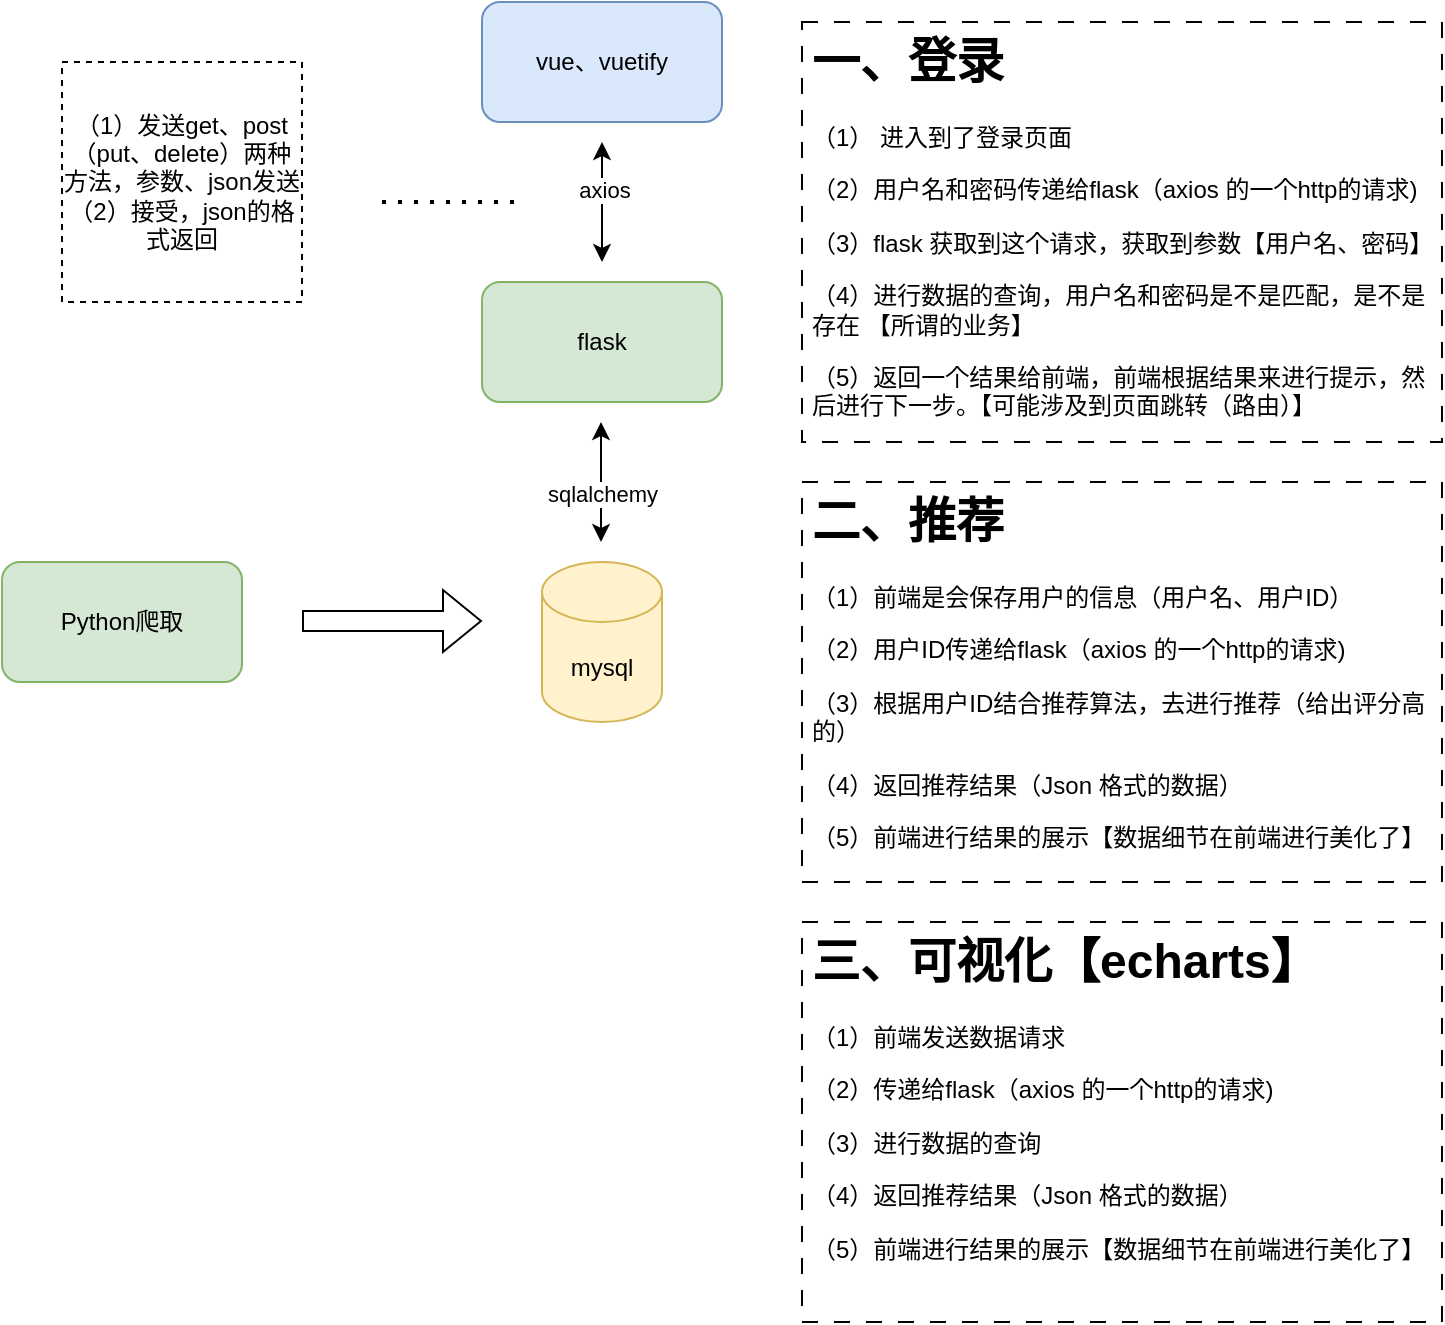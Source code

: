 <mxfile version="23.1.0" type="github">
  <diagram name="第 1 页" id="SWAsnjmx8WbGRcp9eEij">
    <mxGraphModel dx="984" dy="659" grid="1" gridSize="10" guides="1" tooltips="1" connect="1" arrows="1" fold="1" page="1" pageScale="1" pageWidth="827" pageHeight="1169" math="0" shadow="0">
      <root>
        <mxCell id="0" />
        <mxCell id="1" parent="0" />
        <mxCell id="9d2OV416o8DgazWTX3bJ-1" value="vue、vuetify" style="rounded=1;whiteSpace=wrap;html=1;fillColor=#dae8fc;strokeColor=#6c8ebf;" vertex="1" parent="1">
          <mxGeometry x="380" y="70" width="120" height="60" as="geometry" />
        </mxCell>
        <mxCell id="9d2OV416o8DgazWTX3bJ-2" value="flask" style="rounded=1;whiteSpace=wrap;html=1;fillColor=#d5e8d4;strokeColor=#82b366;" vertex="1" parent="1">
          <mxGeometry x="380" y="210" width="120" height="60" as="geometry" />
        </mxCell>
        <mxCell id="9d2OV416o8DgazWTX3bJ-3" value="mysql" style="shape=cylinder3;whiteSpace=wrap;html=1;boundedLbl=1;backgroundOutline=1;size=15;fillColor=#fff2cc;strokeColor=#d6b656;" vertex="1" parent="1">
          <mxGeometry x="410" y="350" width="60" height="80" as="geometry" />
        </mxCell>
        <mxCell id="9d2OV416o8DgazWTX3bJ-4" value="Python爬取" style="rounded=1;whiteSpace=wrap;html=1;fillColor=#d5e8d4;strokeColor=#82b366;" vertex="1" parent="1">
          <mxGeometry x="140" y="350" width="120" height="60" as="geometry" />
        </mxCell>
        <mxCell id="9d2OV416o8DgazWTX3bJ-5" value="" style="shape=flexArrow;endArrow=classic;html=1;rounded=0;" edge="1" parent="1">
          <mxGeometry width="50" height="50" relative="1" as="geometry">
            <mxPoint x="290" y="379.5" as="sourcePoint" />
            <mxPoint x="380" y="379.5" as="targetPoint" />
          </mxGeometry>
        </mxCell>
        <mxCell id="9d2OV416o8DgazWTX3bJ-6" value="" style="endArrow=classic;startArrow=classic;html=1;rounded=0;" edge="1" parent="1">
          <mxGeometry width="50" height="50" relative="1" as="geometry">
            <mxPoint x="439.5" y="340" as="sourcePoint" />
            <mxPoint x="439.5" y="280" as="targetPoint" />
          </mxGeometry>
        </mxCell>
        <mxCell id="9d2OV416o8DgazWTX3bJ-10" value="sqlalchemy" style="edgeLabel;html=1;align=center;verticalAlign=middle;resizable=0;points=[];" vertex="1" connectable="0" parent="9d2OV416o8DgazWTX3bJ-6">
          <mxGeometry x="-0.15" y="1" relative="1" as="geometry">
            <mxPoint x="1" y="1" as="offset" />
          </mxGeometry>
        </mxCell>
        <mxCell id="9d2OV416o8DgazWTX3bJ-7" value="" style="endArrow=classic;startArrow=classic;html=1;rounded=0;" edge="1" parent="1">
          <mxGeometry width="50" height="50" relative="1" as="geometry">
            <mxPoint x="440" y="200" as="sourcePoint" />
            <mxPoint x="440" y="140" as="targetPoint" />
          </mxGeometry>
        </mxCell>
        <mxCell id="9d2OV416o8DgazWTX3bJ-9" value="axios" style="edgeLabel;html=1;align=center;verticalAlign=middle;resizable=0;points=[];" vertex="1" connectable="0" parent="9d2OV416o8DgazWTX3bJ-7">
          <mxGeometry x="0.2" y="-1" relative="1" as="geometry">
            <mxPoint as="offset" />
          </mxGeometry>
        </mxCell>
        <mxCell id="9d2OV416o8DgazWTX3bJ-8" value="&lt;h1&gt;一、登录&lt;/h1&gt;&lt;p&gt;（1） 进入到了登录页面&lt;/p&gt;&lt;p&gt;（2）用户名和密码传递给flask（axios 的一个http的请求)&lt;/p&gt;&lt;p&gt;（3）flask 获取到这个请求，获取到参数【用户名、密码】&lt;/p&gt;&lt;p&gt;（4）进行数据的查询，用户名和密码是不是匹配，是不是存在 【所谓的业务】&amp;nbsp;&lt;/p&gt;&lt;p&gt;（5）返回一个结果给前端，前端根据结果来进行提示，然后进行下一步。【可能涉及到页面跳转（路由）】&lt;/p&gt;" style="text;html=1;strokeColor=default;fillColor=none;spacing=5;spacingTop=-20;whiteSpace=wrap;overflow=hidden;rounded=0;dashed=1;dashPattern=8 8;" vertex="1" parent="1">
          <mxGeometry x="540" y="80" width="320" height="210" as="geometry" />
        </mxCell>
        <mxCell id="9d2OV416o8DgazWTX3bJ-11" value="" style="endArrow=none;dashed=1;html=1;dashPattern=1 3;strokeWidth=2;rounded=0;" edge="1" parent="1">
          <mxGeometry width="50" height="50" relative="1" as="geometry">
            <mxPoint x="330" y="170" as="sourcePoint" />
            <mxPoint x="400" y="170" as="targetPoint" />
          </mxGeometry>
        </mxCell>
        <mxCell id="9d2OV416o8DgazWTX3bJ-12" value="（1）发送get、post（put、delete）两种方法，参数、json发送&lt;br&gt;（2）接受，json的格式返回" style="rounded=0;whiteSpace=wrap;html=1;dashed=1;" vertex="1" parent="1">
          <mxGeometry x="170" y="100" width="120" height="120" as="geometry" />
        </mxCell>
        <mxCell id="9d2OV416o8DgazWTX3bJ-13" value="&lt;h1&gt;二、推荐&lt;/h1&gt;&lt;p&gt;（1）前端是会保存用户的信息（用户名、用户ID）&lt;/p&gt;&lt;p&gt;（2）用户ID传递给flask（axios 的一个http的请求)&lt;/p&gt;&lt;p&gt;（3）根据用户ID结合推荐算法，去进行推荐（给出评分高的）&lt;/p&gt;&lt;p&gt;（4）返回推荐结果（Json 格式的数据）&lt;/p&gt;&lt;p&gt;（5）前端进行结果的展示【数据细节在前端进行美化了】&lt;/p&gt;" style="text;html=1;strokeColor=default;fillColor=none;spacing=5;spacingTop=-20;whiteSpace=wrap;overflow=hidden;rounded=0;dashed=1;dashPattern=8 8;" vertex="1" parent="1">
          <mxGeometry x="540" y="310" width="320" height="200" as="geometry" />
        </mxCell>
        <mxCell id="9d2OV416o8DgazWTX3bJ-14" value="&lt;h1&gt;三、可视化【echarts】&lt;/h1&gt;&lt;p&gt;（1）前端发送数据请求&lt;/p&gt;&lt;p&gt;（2）传递给flask（axios 的一个http的请求)&lt;/p&gt;&lt;p&gt;（3）进行数据的查询&lt;/p&gt;&lt;p&gt;（4）返回推荐结果（Json 格式的数据）&lt;/p&gt;&lt;p&gt;（5）前端进行结果的展示【数据细节在前端进行美化了】&lt;/p&gt;" style="text;html=1;strokeColor=default;fillColor=none;spacing=5;spacingTop=-20;whiteSpace=wrap;overflow=hidden;rounded=0;dashed=1;dashPattern=8 8;" vertex="1" parent="1">
          <mxGeometry x="540" y="530" width="320" height="200" as="geometry" />
        </mxCell>
      </root>
    </mxGraphModel>
  </diagram>
</mxfile>
